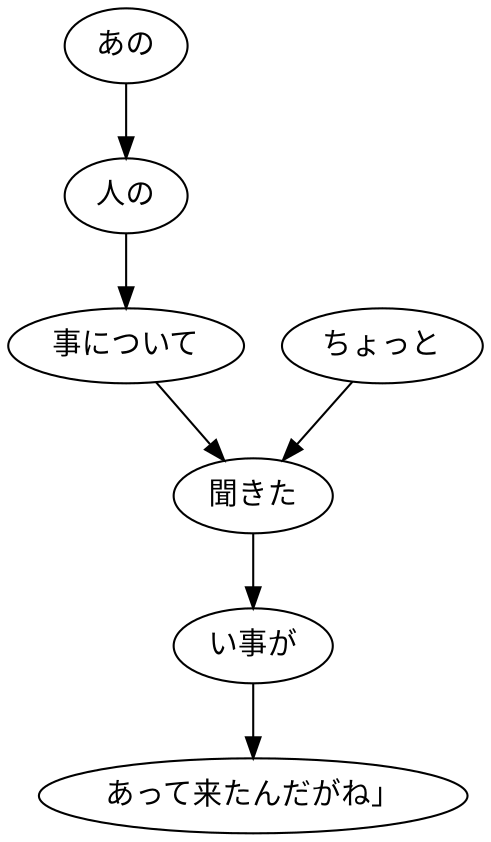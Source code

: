 digraph graph2378 {
	node0 [label="あの"];
	node1 [label="人の"];
	node2 [label="事について"];
	node3 [label="ちょっと"];
	node4 [label="聞きた"];
	node5 [label="い事が"];
	node6 [label="あって来たんだがね」"];
	node0 -> node1;
	node1 -> node2;
	node2 -> node4;
	node3 -> node4;
	node4 -> node5;
	node5 -> node6;
}
